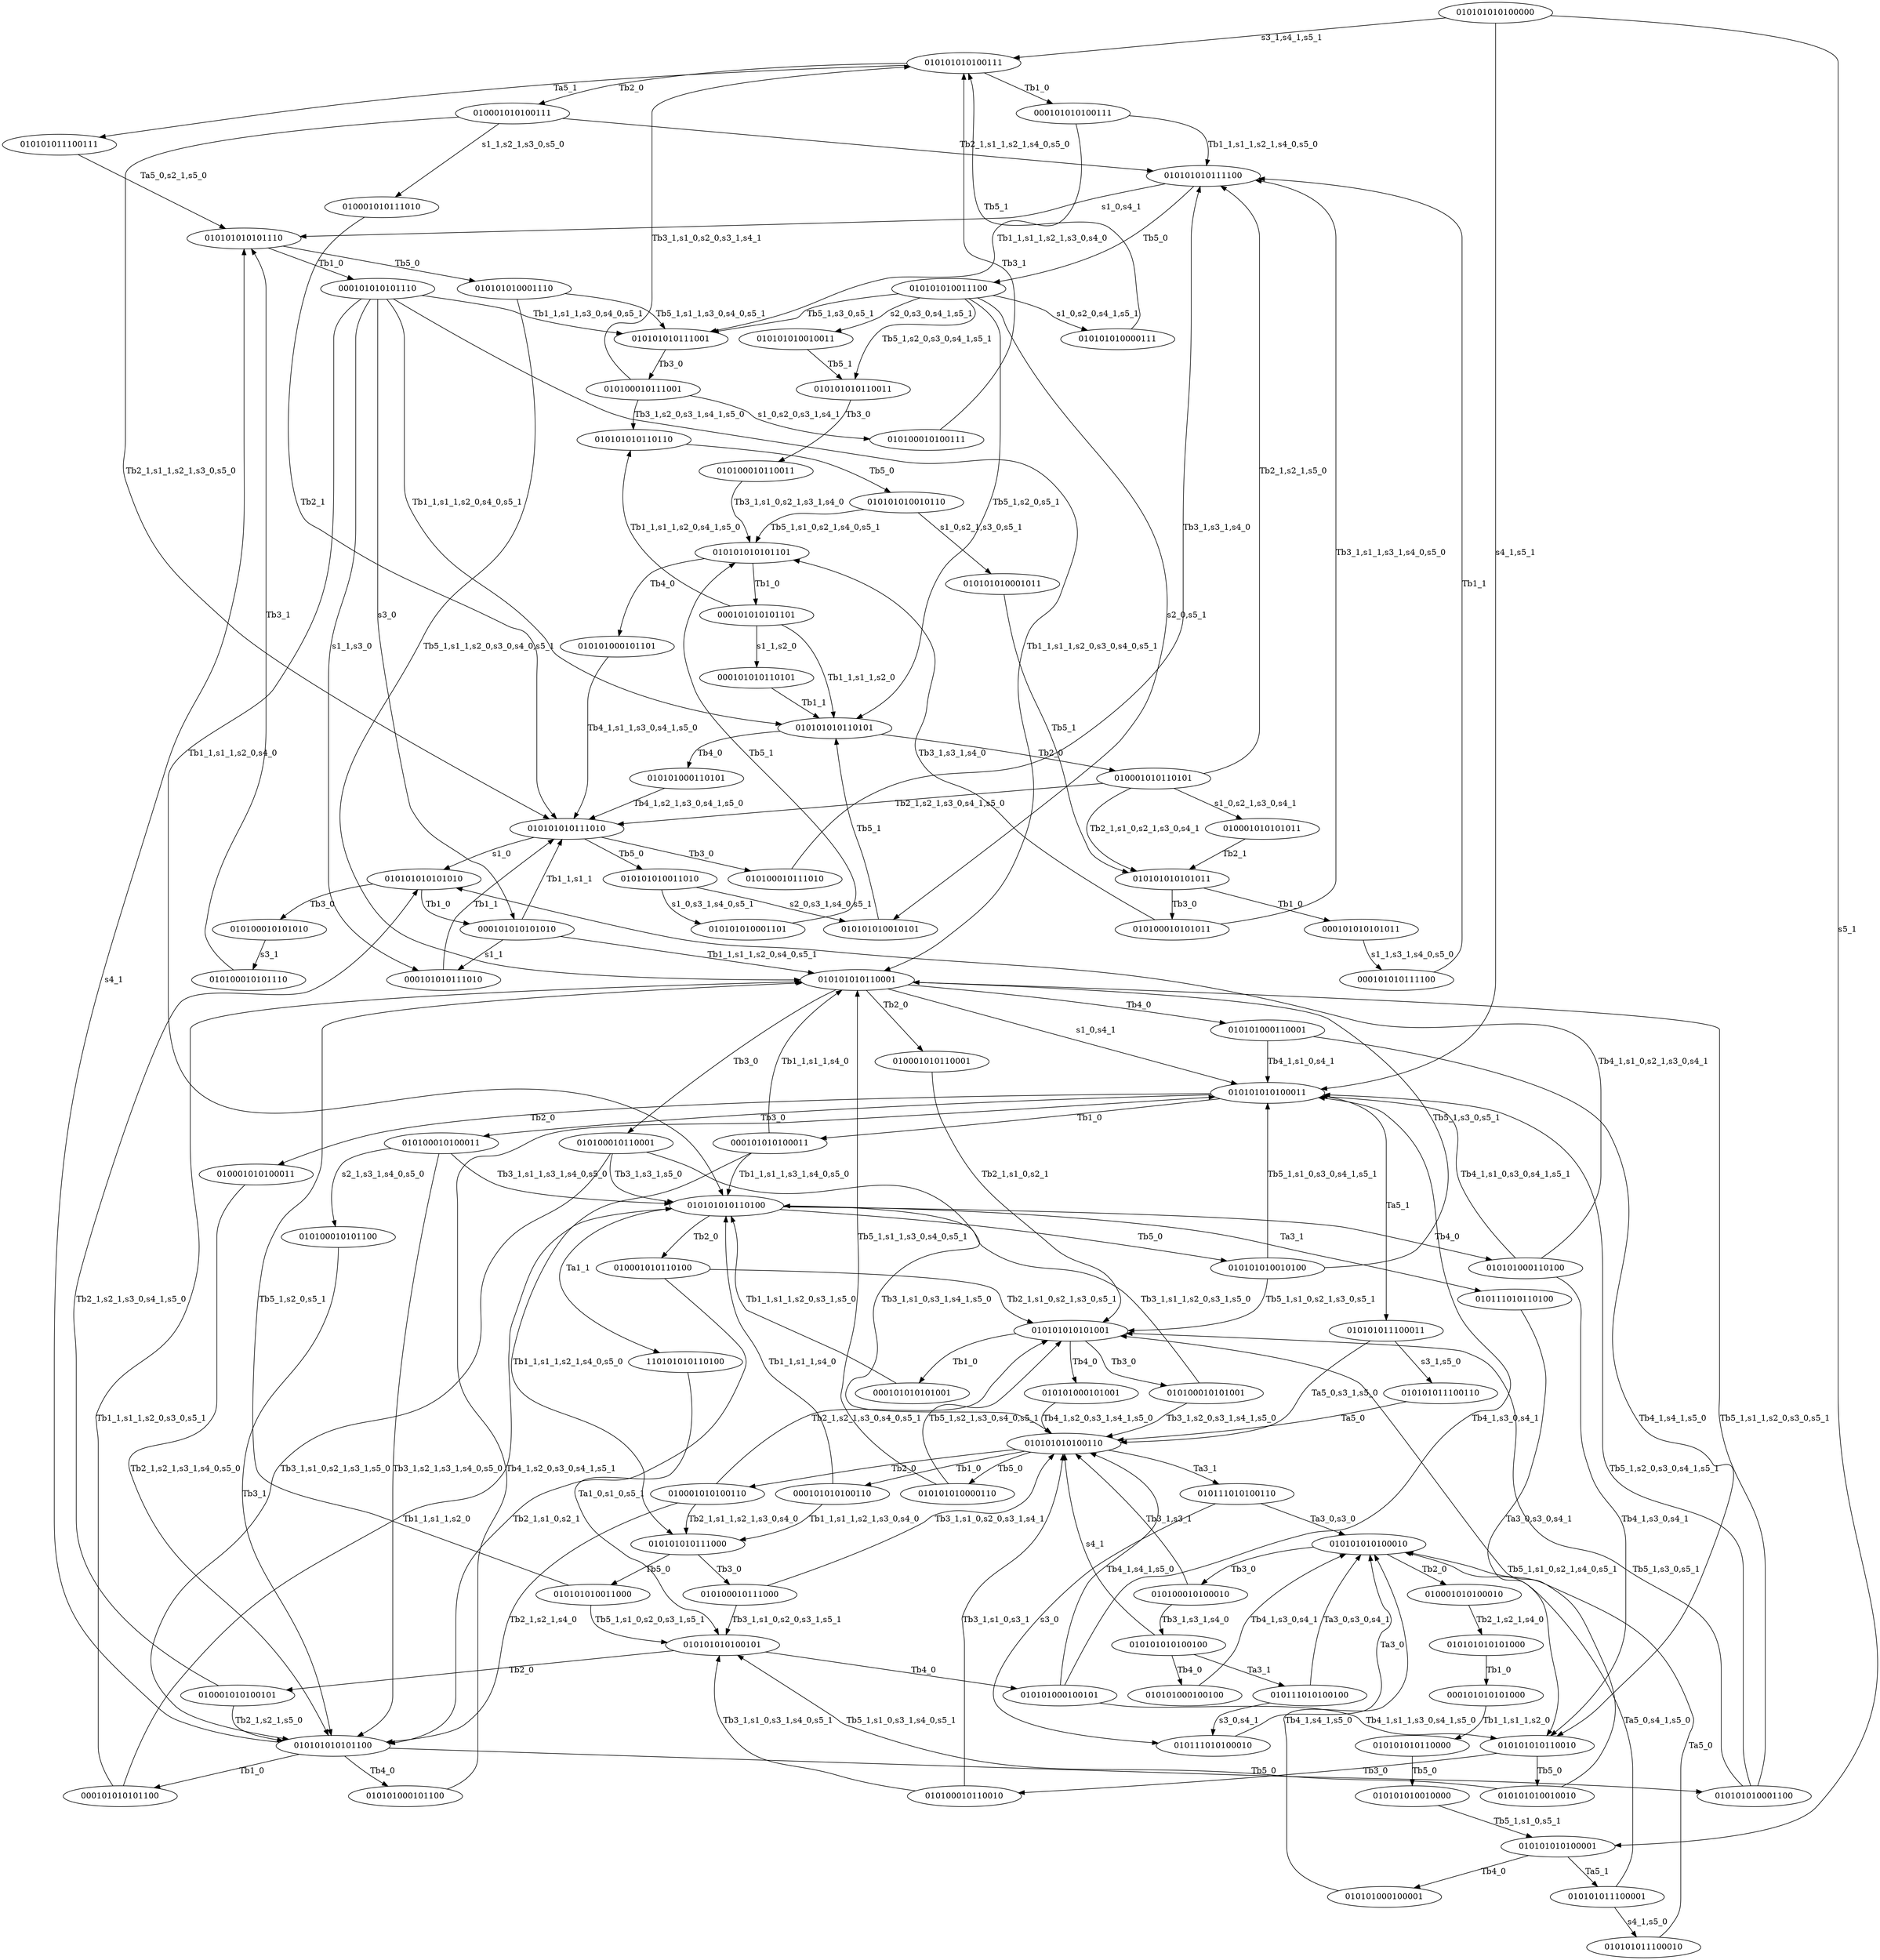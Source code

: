 strict digraph  {
	010101010100000 -> 010101010100111	 [label="s3_1,s4_1,s5_1"];
	010101010100000 -> 010101010100011	 [label="s4_1,s5_1"];
	010101010100000 -> 010101010100001	 [label=s5_1];
	010101010100111 -> 010001010100111	 [label=Tb2_0];
	010101010100111 -> 000101010100111	 [label=Tb1_0];
	010101010100111 -> 010101011100111	 [label=Ta5_1];
	010001010100111 -> 010101010111100	 [label="Tb2_1,s1_1,s2_1,s4_0,s5_0"];
	010001010100111 -> 010101010111010	 [label="Tb2_1,s1_1,s2_1,s3_0,s5_0"];
	010001010100111 -> 010001010111010	 [label="s1_1,s2_1,s3_0,s5_0"];
	010101010111100 -> 010101010101110	 [label="s1_0,s4_1"];
	010101010111100 -> 010101010011100	 [label=Tb5_0];
	010101010101110 -> 010101010001110	 [label=Tb5_0];
	010101010101110 -> 000101010101110	 [label=Tb1_0];
	010101010001110 -> 010101010111001	 [label="Tb5_1,s1_1,s3_0,s4_0,s5_1"];
	010101010001110 -> 010101010110001	 [label="Tb5_1,s1_1,s2_0,s3_0,s4_0,s5_1"];
	010101010111001 -> 010100010111001	 [label=Tb3_0];
	010100010111001 -> 010101010100111	 [label="Tb3_1,s1_0,s2_0,s3_1,s4_1"];
	010100010111001 -> 010100010100111	 [label="s1_0,s2_0,s3_1,s4_1"];
	010100010111001 -> 010101010110110	 [label="Tb3_1,s2_0,s3_1,s4_1,s5_0"];
	010100010100111 -> 010101010100111	 [label=Tb3_1];
	000101010100111 -> 010101010111100	 [label="Tb1_1,s1_1,s2_1,s4_0,s5_0"];
	000101010100111 -> 010101010111001	 [label="Tb1_1,s1_1,s2_1,s3_0,s4_0"];
	000101010101110 -> 010101010111001	 [label="Tb1_1,s1_1,s3_0,s4_0,s5_1"];
	000101010101110 -> 010101010110101	 [label="Tb1_1,s1_1,s2_0,s4_0,s5_1"];
	000101010101110 -> 000101010101010	 [label=s3_0];
	000101010101110 -> 000101010111010	 [label="s1_1,s3_0"];
	000101010101110 -> 010101010110001	 [label="Tb1_1,s1_1,s2_0,s3_0,s4_0,s5_1"];
	000101010101110 -> 010101010110100	 [label="Tb1_1,s1_1,s2_0,s4_0"];
	010101010011100 -> 010101010111001	 [label="Tb5_1,s3_0,s5_1"];
	010101010011100 -> 010101010010011	 [label="s2_0,s3_0,s4_1,s5_1"];
	010101010011100 -> 010101010110011	 [label="Tb5_1,s2_0,s3_0,s4_1,s5_1"];
	010101010011100 -> 010101010110101	 [label="Tb5_1,s2_0,s5_1"];
	010101010011100 -> 010101010000111	 [label="s1_0,s2_0,s4_1,s5_1"];
	010101010011100 -> 010101010010101	 [label="s2_0,s5_1"];
	010101010010011 -> 010101010110011	 [label=Tb5_1];
	010101010110011 -> 010100010110011	 [label=Tb3_0];
	010101010111010 -> 010101010101010	 [label=s1_0];
	010101010111010 -> 010100010111010	 [label=Tb3_0];
	010101010111010 -> 010101010011010	 [label=Tb5_0];
	010101010101010 -> 010100010101010	 [label=Tb3_0];
	010101010101010 -> 000101010101010	 [label=Tb1_0];
	010100010101010 -> 010100010101110	 [label=s3_1];
	010100010101110 -> 010101010101110	 [label=Tb3_1];
	010101010110101 -> 010001010110101	 [label=Tb2_0];
	010101010110101 -> 010101000110101	 [label=Tb4_0];
	010001010110101 -> 010101010111100	 [label="Tb2_1,s2_1,s5_0"];
	010001010110101 -> 010101010111010	 [label="Tb2_1,s2_1,s3_0,s4_1,s5_0"];
	010001010110101 -> 010101010101011	 [label="Tb2_1,s1_0,s2_1,s3_0,s4_1"];
	010001010110101 -> 010001010101011	 [label="s1_0,s2_1,s3_0,s4_1"];
	010101010101011 -> 010100010101011	 [label=Tb3_0];
	010101010101011 -> 000101010101011	 [label=Tb1_0];
	010100010101011 -> 010101010111100	 [label="Tb3_1,s1_1,s3_1,s4_0,s5_0"];
	010100010101011 -> 010101010101101	 [label="Tb3_1,s3_1,s4_0"];
	010101010101101 -> 000101010101101	 [label=Tb1_0];
	010101010101101 -> 010101000101101	 [label=Tb4_0];
	000101010101101 -> 010101010110101	 [label="Tb1_1,s1_1,s2_0"];
	000101010101101 -> 010101010110110	 [label="Tb1_1,s1_1,s2_0,s4_1,s5_0"];
	000101010101101 -> 000101010110101	 [label="s1_1,s2_0"];
	010101010110110 -> 010101010010110	 [label=Tb5_0];
	010101010010110 -> 010101010101101	 [label="Tb5_1,s1_0,s2_1,s4_0,s5_1"];
	010101010010110 -> 010101010001011	 [label="s1_0,s2_1,s3_0,s5_1"];
	010101010001011 -> 010101010101011	 [label=Tb5_1];
	010001010111010 -> 010101010111010	 [label=Tb2_1];
	000101010101010 -> 010101010111010	 [label="Tb1_1,s1_1"];
	000101010101010 -> 000101010111010	 [label=s1_1];
	000101010101010 -> 010101010110001	 [label="Tb1_1,s1_1,s2_0,s4_0,s5_1"];
	010100010111010 -> 010101010111100	 [label="Tb3_1,s3_1,s4_0"];
	010101010000111 -> 010101010100111	 [label=Tb5_1];
	010101010010101 -> 010101010110101	 [label=Tb5_1];
	010001010101011 -> 010101010101011	 [label=Tb2_1];
	000101010101011 -> 000101010111100	 [label="s1_1,s3_1,s4_0,s5_0"];
	000101010111100 -> 010101010111100	 [label=Tb1_1];
	010100010110011 -> 010101010101101	 [label="Tb3_1,s1_0,s2_1,s3_1,s4_0"];
	010101011100111 -> 010101010101110	 [label="Ta5_0,s2_1,s5_0"];
	000101010111010 -> 010101010111010	 [label=Tb1_1];
	010101010011010 -> 010101010010101	 [label="s2_0,s3_1,s4_0,s5_1"];
	010101010011010 -> 010101010001101	 [label="s1_0,s3_1,s4_0,s5_1"];
	010101010001101 -> 010101010101101	 [label=Tb5_1];
	000101010110101 -> 010101010110101	 [label=Tb1_1];
	010101000110101 -> 010101010111010	 [label="Tb4_1,s2_1,s3_0,s4_1,s5_0"];
	010101000101101 -> 010101010111010	 [label="Tb4_1,s1_1,s3_0,s4_1,s5_0"];
	010101010100011 -> 010100010100011	 [label=Tb3_0];
	010101010100011 -> 000101010100011	 [label=Tb1_0];
	010101010100011 -> 010001010100011	 [label=Tb2_0];
	010101010100011 -> 010101011100011	 [label=Ta5_1];
	010100010100011 -> 010100010101100	 [label="s2_1,s3_1,s4_0,s5_0"];
	010100010100011 -> 010101010101100	 [label="Tb3_1,s2_1,s3_1,s4_0,s5_0"];
	010100010100011 -> 010101010110100	 [label="Tb3_1,s1_1,s3_1,s4_0,s5_0"];
	010100010101100 -> 010101010101100	 [label=Tb3_1];
	010101010101100 -> 010101010101110	 [label=s4_1];
	010101010101100 -> 010101010001100	 [label=Tb5_0];
	010101010101100 -> 010101000101100	 [label=Tb4_0];
	010101010101100 -> 000101010101100	 [label=Tb1_0];
	010101010001100 -> 010101010100011	 [label="Tb5_1,s2_0,s3_0,s4_1,s5_1"];
	010101010001100 -> 010101010110001	 [label="Tb5_1,s1_1,s2_0,s3_0,s5_1"];
	010101010001100 -> 010101010101001	 [label="Tb5_1,s3_0,s5_1"];
	010101010110001 -> 010101010100011	 [label="s1_0,s4_1"];
	010101010110001 -> 010100010110001	 [label=Tb3_0];
	010101010110001 -> 010001010110001	 [label=Tb2_0];
	010101010110001 -> 010101000110001	 [label=Tb4_0];
	000101010100011 -> 010101010110001	 [label="Tb1_1,s1_1,s4_0"];
	000101010100011 -> 010101010110100	 [label="Tb1_1,s1_1,s3_1,s4_0,s5_0"];
	000101010100011 -> 010101010111000	 [label="Tb1_1,s1_1,s2_1,s4_0,s5_0"];
	010101010110100 -> 010101010010100	 [label=Tb5_0];
	010101010110100 -> 010101000110100	 [label=Tb4_0];
	010101010110100 -> 010001010110100	 [label=Tb2_0];
	010101010110100 -> 010111010110100	 [label=Ta3_1];
	010101010110100 -> 110101010110100	 [label=Ta1_1];
	010101010010100 -> 010101010100011	 [label="Tb5_1,s1_0,s3_0,s4_1,s5_1"];
	010101010010100 -> 010101010110001	 [label="Tb5_1,s3_0,s5_1"];
	010101010010100 -> 010101010101001	 [label="Tb5_1,s1_0,s2_1,s3_0,s5_1"];
	010101010101001 -> 000101010101001	 [label=Tb1_0];
	010101010101001 -> 010100010101001	 [label=Tb3_0];
	010101010101001 -> 010101000101001	 [label=Tb4_0];
	000101010101001 -> 010101010110100	 [label="Tb1_1,s1_1,s2_0,s3_1,s5_0"];
	010101000110100 -> 010101010101010	 [label="Tb4_1,s1_0,s2_1,s3_0,s4_1"];
	010101000110100 -> 010101010100011	 [label="Tb4_1,s1_0,s3_0,s4_1,s5_1"];
	010101000110100 -> 010101010110010	 [label="Tb4_1,s3_0,s4_1"];
	010101010110010 -> 010101010010010	 [label=Tb5_0];
	010101010110010 -> 010100010110010	 [label=Tb3_0];
	010101010010010 -> 010101010101001	 [label="Tb5_1,s1_0,s2_1,s4_0,s5_1"];
	010101010010010 -> 010101010100101	 [label="Tb5_1,s1_0,s3_1,s4_0,s5_1"];
	010101010100101 -> 010001010100101	 [label=Tb2_0];
	010101010100101 -> 010101000100101	 [label=Tb4_0];
	010001010100101 -> 010101010101010	 [label="Tb2_1,s2_1,s3_0,s4_1,s5_0"];
	010001010100101 -> 010101010101100	 [label="Tb2_1,s2_1,s5_0"];
	010100010101001 -> 010101010110100	 [label="Tb3_1,s1_1,s2_0,s3_1,s5_0"];
	010100010101001 -> 010101010100110	 [label="Tb3_1,s2_0,s3_1,s4_1,s5_0"];
	010100010110010 -> 010101010100101	 [label="Tb3_1,s1_0,s3_1,s4_0,s5_1"];
	010100010110010 -> 010101010100110	 [label="Tb3_1,s1_0,s3_1"];
	010101010100110 -> 000101010100110	 [label=Tb1_0];
	010101010100110 -> 010001010100110	 [label=Tb2_0];
	010101010100110 -> 010101010000110	 [label=Tb5_0];
	010101010100110 -> 010111010100110	 [label=Ta3_1];
	000101010100110 -> 010101010110100	 [label="Tb1_1,s1_1,s4_0"];
	000101010100110 -> 010101010111000	 [label="Tb1_1,s1_1,s2_1,s3_0,s4_0"];
	010100010110001 -> 010101010101100	 [label="Tb3_1,s1_0,s2_1,s3_1,s5_0"];
	010100010110001 -> 010101010110100	 [label="Tb3_1,s3_1,s5_0"];
	010100010110001 -> 010101010100110	 [label="Tb3_1,s1_0,s3_1,s4_1,s5_0"];
	010001010110100 -> 010101010101100	 [label="Tb2_1,s1_0,s2_1"];
	010001010110100 -> 010101010101001	 [label="Tb2_1,s1_0,s2_1,s3_0,s5_1"];
	010101000101001 -> 010101010100110	 [label="Tb4_1,s2_0,s3_1,s4_1,s5_0"];
	010101010111000 -> 010101010011000	 [label=Tb5_0];
	010101010111000 -> 010100010111000	 [label=Tb3_0];
	010101010011000 -> 010101010110001	 [label="Tb5_1,s2_0,s5_1"];
	010101010011000 -> 010101010100101	 [label="Tb5_1,s1_0,s2_0,s3_1,s5_1"];
	010001010110001 -> 010101010101001	 [label="Tb2_1,s1_0,s2_1"];
	010101000110001 -> 010101010100011	 [label="Tb4_1,s1_0,s4_1"];
	010101000110001 -> 010101010110010	 [label="Tb4_1,s4_1,s5_0"];
	010111010110100 -> 010101010110010	 [label="Ta3_0,s3_0,s4_1"];
	010001010100110 -> 010101010101100	 [label="Tb2_1,s2_1,s4_0"];
	010001010100110 -> 010101010101001	 [label="Tb2_1,s2_1,s3_0,s4_0,s5_1"];
	010001010100110 -> 010101010111000	 [label="Tb2_1,s1_1,s2_1,s3_0,s4_0"];
	010001010100011 -> 010101010101100	 [label="Tb2_1,s2_1,s3_1,s4_0,s5_0"];
	010101000101100 -> 010101010100011	 [label="Tb4_1,s2_0,s3_0,s4_1,s5_1"];
	010100010111000 -> 010101010100101	 [label="Tb3_1,s1_0,s2_0,s3_1,s5_1"];
	010100010111000 -> 010101010100110	 [label="Tb3_1,s1_0,s2_0,s3_1,s4_1"];
	000101010101100 -> 010101010110001	 [label="Tb1_1,s1_1,s2_0,s3_0,s5_1"];
	000101010101100 -> 010101010110100	 [label="Tb1_1,s1_1,s2_0"];
	010101011100011 -> 010101010100110	 [label="Ta5_0,s3_1,s5_0"];
	010101011100011 -> 010101011100110	 [label="s3_1,s5_0"];
	110101010110100 -> 010101010100101	 [label="Ta1_0,s1_0,s5_1"];
	010101000100101 -> 010101010100011	 [label="Tb4_1,s3_0,s4_1"];
	010101000100101 -> 010101010110010	 [label="Tb4_1,s1_1,s3_0,s4_1,s5_0"];
	010101000100101 -> 010101010100110	 [label="Tb4_1,s4_1,s5_0"];
	010101010000110 -> 010101010110001	 [label="Tb5_1,s1_1,s3_0,s4_0,s5_1"];
	010101010000110 -> 010101010101001	 [label="Tb5_1,s2_1,s3_0,s4_0,s5_1"];
	010101011100110 -> 010101010100110	 [label=Ta5_0];
	010101010100001 -> 010101011100001	 [label=Ta5_1];
	010101010100001 -> 010101000100001	 [label=Tb4_0];
	010101011100001 -> 010101011100010	 [label="s4_1,s5_0"];
	010101011100001 -> 010101010100010	 [label="Ta5_0,s4_1,s5_0"];
	010101011100010 -> 010101010100010	 [label=Ta5_0];
	010101010100010 -> 010100010100010	 [label=Tb3_0];
	010101010100010 -> 010001010100010	 [label=Tb2_0];
	010100010100010 -> 010101010100110	 [label="Tb3_1,s3_1"];
	010100010100010 -> 010101010100100	 [label="Tb3_1,s3_1,s4_0"];
	010101010100100 -> 010101010100110	 [label=s4_1];
	010101010100100 -> 010101000100100	 [label=Tb4_0];
	010101010100100 -> 010111010100100	 [label=Ta3_1];
	010111010100110 -> 010101010100010	 [label="Ta3_0,s3_0"];
	010111010100110 -> 010111010100010	 [label=s3_0];
	010111010100010 -> 010101010100010	 [label=Ta3_0];
	010001010100010 -> 010101010101000	 [label="Tb2_1,s2_1,s4_0"];
	010101010101000 -> 000101010101000	 [label=Tb1_0];
	000101010101000 -> 010101010110000	 [label="Tb1_1,s1_1,s2_0"];
	010101010110000 -> 010101010010000	 [label=Tb5_0];
	010101010010000 -> 010101010100001	 [label="Tb5_1,s1_0,s5_1"];
	010101000100001 -> 010101010100010	 [label="Tb4_1,s4_1,s5_0"];
	010101000100100 -> 010101010100010	 [label="Tb4_1,s3_0,s4_1"];
	010111010100100 -> 010101010100010	 [label="Ta3_0,s3_0,s4_1"];
	010111010100100 -> 010111010100010	 [label="s3_0,s4_1"];
}
